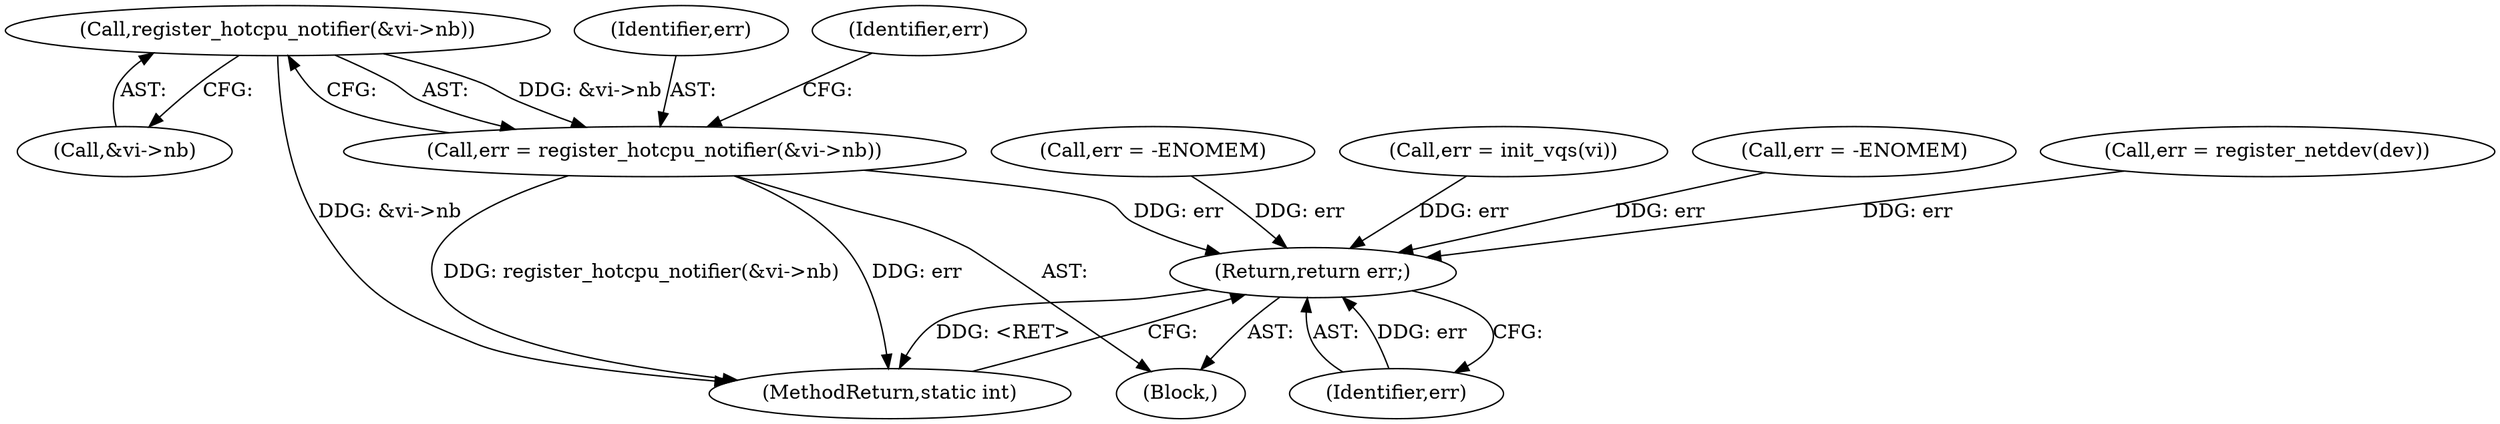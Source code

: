 digraph "0_linux_48900cb6af4282fa0fb6ff4d72a81aa3dadb5c39@pointer" {
"1000573" [label="(Call,register_hotcpu_notifier(&vi->nb))"];
"1000571" [label="(Call,err = register_hotcpu_notifier(&vi->nb))"];
"1000640" [label="(Return,return err;)"];
"1000558" [label="(Call,err = -ENOMEM)"];
"1000571" [label="(Call,err = register_hotcpu_notifier(&vi->nb))"];
"1000642" [label="(MethodReturn,static int)"];
"1000574" [label="(Call,&vi->nb)"];
"1000572" [label="(Identifier,err)"];
"1000640" [label="(Return,return err;)"];
"1000503" [label="(Call,err = register_netdev(dev))"];
"1000346" [label="(Call,err = -ENOMEM)"];
"1000579" [label="(Identifier,err)"];
"1000476" [label="(Call,err = init_vqs(vi))"];
"1000573" [label="(Call,register_hotcpu_notifier(&vi->nb))"];
"1000641" [label="(Identifier,err)"];
"1000118" [label="(Block,)"];
"1000573" -> "1000571"  [label="AST: "];
"1000573" -> "1000574"  [label="CFG: "];
"1000574" -> "1000573"  [label="AST: "];
"1000571" -> "1000573"  [label="CFG: "];
"1000573" -> "1000642"  [label="DDG: &vi->nb"];
"1000573" -> "1000571"  [label="DDG: &vi->nb"];
"1000571" -> "1000118"  [label="AST: "];
"1000572" -> "1000571"  [label="AST: "];
"1000579" -> "1000571"  [label="CFG: "];
"1000571" -> "1000642"  [label="DDG: err"];
"1000571" -> "1000642"  [label="DDG: register_hotcpu_notifier(&vi->nb)"];
"1000571" -> "1000640"  [label="DDG: err"];
"1000640" -> "1000118"  [label="AST: "];
"1000640" -> "1000641"  [label="CFG: "];
"1000641" -> "1000640"  [label="AST: "];
"1000642" -> "1000640"  [label="CFG: "];
"1000640" -> "1000642"  [label="DDG: <RET>"];
"1000641" -> "1000640"  [label="DDG: err"];
"1000346" -> "1000640"  [label="DDG: err"];
"1000476" -> "1000640"  [label="DDG: err"];
"1000558" -> "1000640"  [label="DDG: err"];
"1000503" -> "1000640"  [label="DDG: err"];
}

